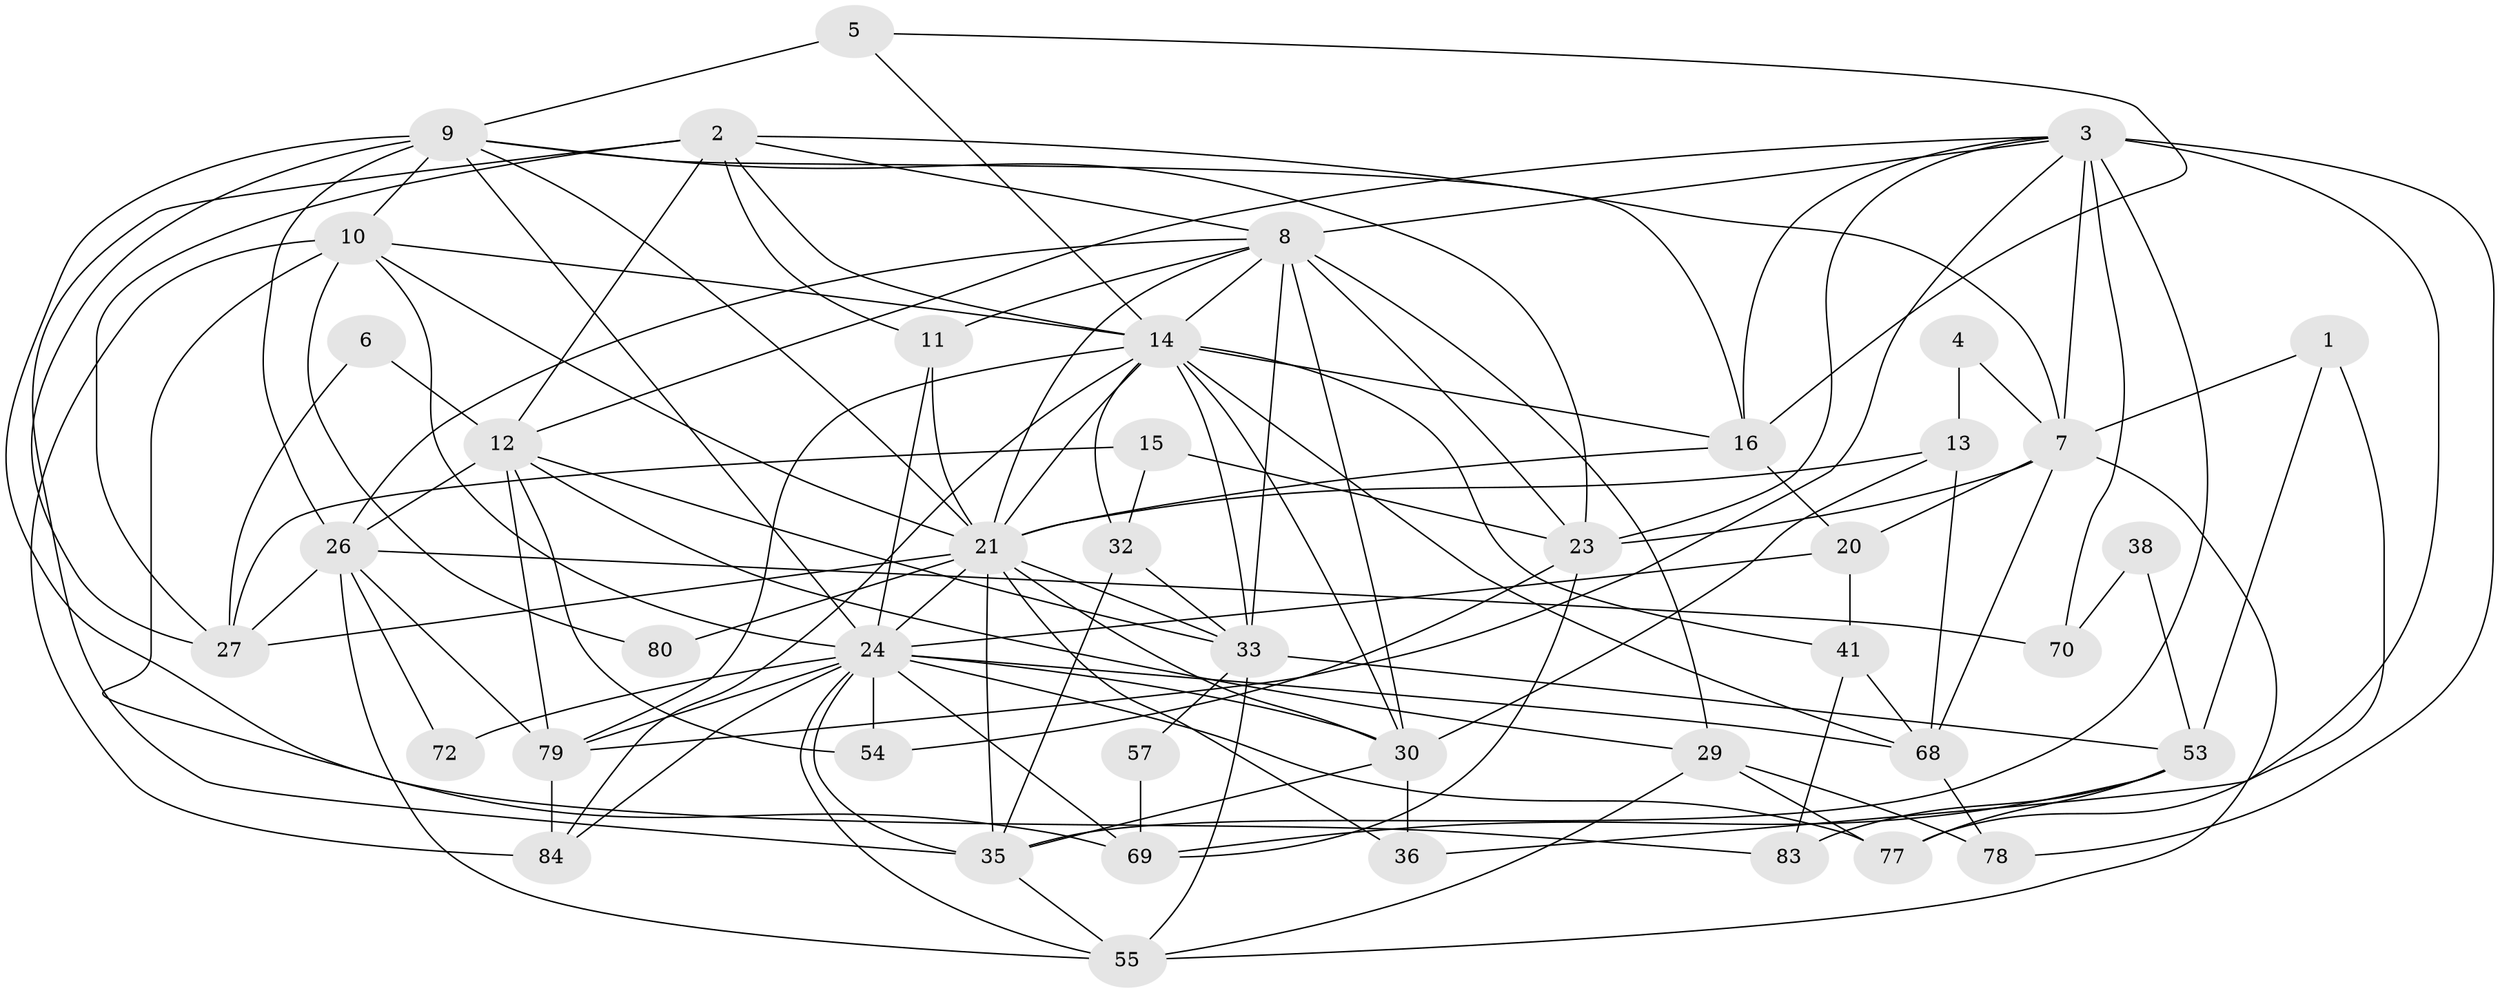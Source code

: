 // original degree distribution, {3: 0.25842696629213485, 4: 0.23595505617977527, 2: 0.1348314606741573, 5: 0.24719101123595505, 6: 0.0898876404494382, 7: 0.033707865168539325}
// Generated by graph-tools (version 1.1) at 2025/14/03/09/25 04:14:54]
// undirected, 44 vertices, 124 edges
graph export_dot {
graph [start="1"]
  node [color=gray90,style=filled];
  1;
  2 [super="+17+22"];
  3 [super="+46+87"];
  4;
  5;
  6;
  7 [super="+19"];
  8 [super="+47"];
  9 [super="+51"];
  10 [super="+73"];
  11;
  12 [super="+45"];
  13 [super="+37"];
  14 [super="+64+42+66"];
  15 [super="+28"];
  16 [super="+18"];
  20 [super="+63+71"];
  21 [super="+34"];
  23 [super="+25"];
  24 [super="+49+31"];
  26 [super="+52+44"];
  27 [super="+56"];
  29;
  30 [super="+61"];
  32 [super="+75"];
  33 [super="+48"];
  35 [super="+43+40"];
  36;
  38;
  41 [super="+59"];
  53 [super="+65"];
  54 [super="+89"];
  55 [super="+88+60"];
  57;
  68;
  69;
  70;
  72;
  77;
  78;
  79 [super="+82"];
  80;
  83;
  84;
  1 -- 53;
  1 -- 77;
  1 -- 7;
  2 -- 14;
  2 -- 12;
  2 -- 7;
  2 -- 8;
  2 -- 27;
  2 -- 35 [weight=2];
  2 -- 11;
  3 -- 16;
  3 -- 36;
  3 -- 70 [weight=2];
  3 -- 78;
  3 -- 7;
  3 -- 8;
  3 -- 12;
  3 -- 23;
  3 -- 35;
  3 -- 79;
  4 -- 7;
  4 -- 13;
  5 -- 16;
  5 -- 14;
  5 -- 9;
  6 -- 27;
  6 -- 12;
  7 -- 68;
  7 -- 20;
  7 -- 23;
  7 -- 55;
  8 -- 14;
  8 -- 30;
  8 -- 33;
  8 -- 21;
  8 -- 26;
  8 -- 11;
  8 -- 29;
  8 -- 23;
  9 -- 21;
  9 -- 83;
  9 -- 10;
  9 -- 26;
  9 -- 24;
  9 -- 16;
  9 -- 23;
  9 -- 27 [weight=2];
  10 -- 84 [weight=2];
  10 -- 24;
  10 -- 69;
  10 -- 14;
  10 -- 80;
  10 -- 21;
  11 -- 21;
  11 -- 24;
  12 -- 54;
  12 -- 29;
  12 -- 26;
  12 -- 33;
  12 -- 79;
  13 -- 68;
  13 -- 21;
  13 -- 30;
  14 -- 68;
  14 -- 32;
  14 -- 16;
  14 -- 84;
  14 -- 33;
  14 -- 21;
  14 -- 41;
  14 -- 79;
  14 -- 30 [weight=2];
  15 -- 32;
  15 -- 27;
  15 -- 23;
  16 -- 20;
  16 -- 21 [weight=2];
  20 -- 41 [weight=2];
  20 -- 24 [weight=2];
  21 -- 36;
  21 -- 80;
  21 -- 27;
  21 -- 30;
  21 -- 33;
  21 -- 24;
  21 -- 35;
  23 -- 69;
  23 -- 54;
  24 -- 69;
  24 -- 68;
  24 -- 54 [weight=2];
  24 -- 35;
  24 -- 30;
  24 -- 72;
  24 -- 77;
  24 -- 79;
  24 -- 84;
  24 -- 55;
  26 -- 79;
  26 -- 55;
  26 -- 70;
  26 -- 72;
  26 -- 27;
  29 -- 78;
  29 -- 77;
  29 -- 55;
  30 -- 36;
  30 -- 35;
  32 -- 33;
  32 -- 35;
  33 -- 57;
  33 -- 53;
  33 -- 55;
  35 -- 55;
  38 -- 70;
  38 -- 53;
  41 -- 83;
  41 -- 68;
  53 -- 69;
  53 -- 83;
  53 -- 77;
  57 -- 69;
  68 -- 78;
  79 -- 84;
}
